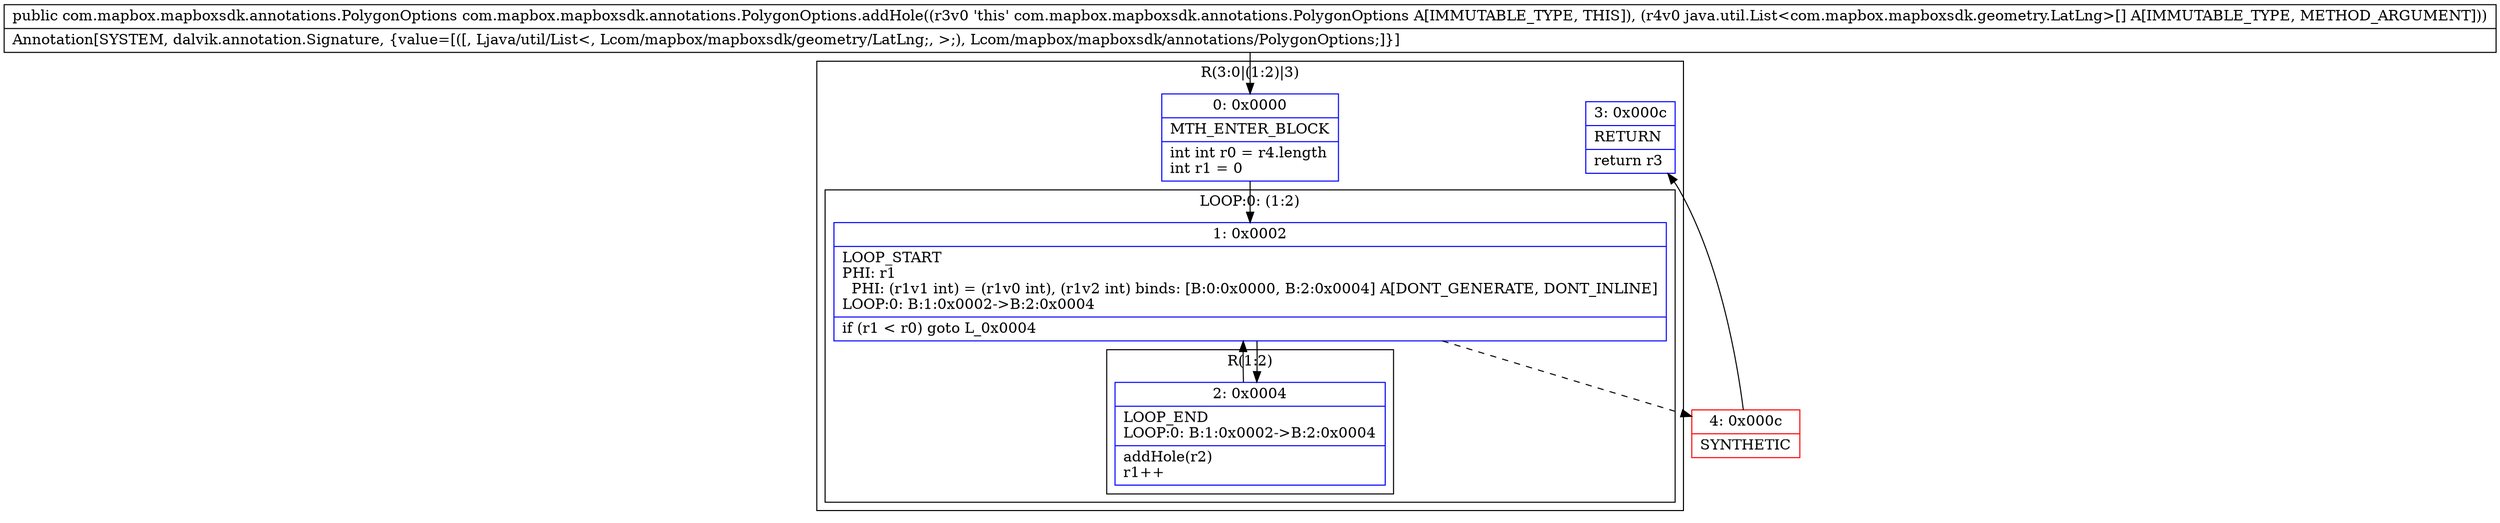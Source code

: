 digraph "CFG forcom.mapbox.mapboxsdk.annotations.PolygonOptions.addHole([Ljava\/util\/List;)Lcom\/mapbox\/mapboxsdk\/annotations\/PolygonOptions;" {
subgraph cluster_Region_57669248 {
label = "R(3:0|(1:2)|3)";
node [shape=record,color=blue];
Node_0 [shape=record,label="{0\:\ 0x0000|MTH_ENTER_BLOCK\l|int int r0 = r4.length\lint r1 = 0\l}"];
subgraph cluster_LoopRegion_33385663 {
label = "LOOP:0: (1:2)";
node [shape=record,color=blue];
Node_1 [shape=record,label="{1\:\ 0x0002|LOOP_START\lPHI: r1 \l  PHI: (r1v1 int) = (r1v0 int), (r1v2 int) binds: [B:0:0x0000, B:2:0x0004] A[DONT_GENERATE, DONT_INLINE]\lLOOP:0: B:1:0x0002\-\>B:2:0x0004\l|if (r1 \< r0) goto L_0x0004\l}"];
subgraph cluster_Region_867458840 {
label = "R(1:2)";
node [shape=record,color=blue];
Node_2 [shape=record,label="{2\:\ 0x0004|LOOP_END\lLOOP:0: B:1:0x0002\-\>B:2:0x0004\l|addHole(r2)\lr1++\l}"];
}
}
Node_3 [shape=record,label="{3\:\ 0x000c|RETURN\l|return r3\l}"];
}
Node_4 [shape=record,color=red,label="{4\:\ 0x000c|SYNTHETIC\l}"];
MethodNode[shape=record,label="{public com.mapbox.mapboxsdk.annotations.PolygonOptions com.mapbox.mapboxsdk.annotations.PolygonOptions.addHole((r3v0 'this' com.mapbox.mapboxsdk.annotations.PolygonOptions A[IMMUTABLE_TYPE, THIS]), (r4v0 java.util.List\<com.mapbox.mapboxsdk.geometry.LatLng\>[] A[IMMUTABLE_TYPE, METHOD_ARGUMENT]))  | Annotation[SYSTEM, dalvik.annotation.Signature, \{value=[([, Ljava\/util\/List\<, Lcom\/mapbox\/mapboxsdk\/geometry\/LatLng;, \>;), Lcom\/mapbox\/mapboxsdk\/annotations\/PolygonOptions;]\}]\l}"];
MethodNode -> Node_0;
Node_0 -> Node_1;
Node_1 -> Node_2;
Node_1 -> Node_4[style=dashed];
Node_2 -> Node_1;
Node_4 -> Node_3;
}

